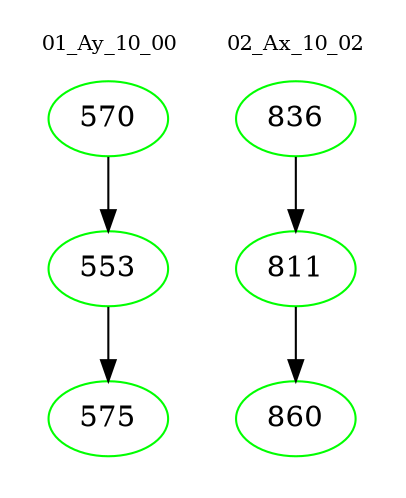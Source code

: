 digraph{
subgraph cluster_0 {
color = white
label = "01_Ay_10_00";
fontsize=10;
T0_570 [label="570", color="green"]
T0_570 -> T0_553 [color="black"]
T0_553 [label="553", color="green"]
T0_553 -> T0_575 [color="black"]
T0_575 [label="575", color="green"]
}
subgraph cluster_1 {
color = white
label = "02_Ax_10_02";
fontsize=10;
T1_836 [label="836", color="green"]
T1_836 -> T1_811 [color="black"]
T1_811 [label="811", color="green"]
T1_811 -> T1_860 [color="black"]
T1_860 [label="860", color="green"]
}
}
